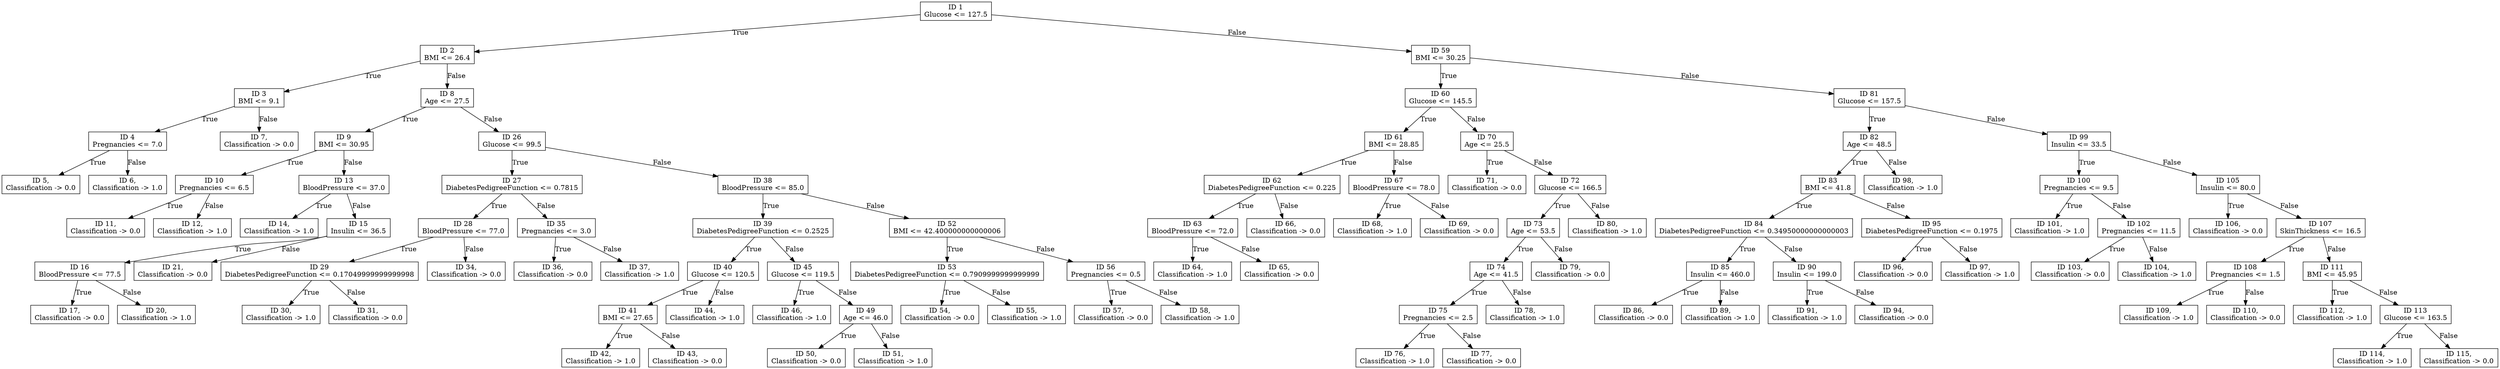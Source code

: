 digraph "Decision Tree" {
	node [shape=rectangle]
	"ID 1
Glucose <= 127.5
" -> "ID 2
BMI <= 26.4
" [label=True]
	"ID 1
Glucose <= 127.5
" -> "ID 59
BMI <= 30.25
" [label=False]
	"ID 2
BMI <= 26.4
" -> "ID 3
BMI <= 9.1
" [label=True]
	"ID 2
BMI <= 26.4
" -> "ID 8
Age <= 27.5
" [label=False]
	"ID 59
BMI <= 30.25
" -> "ID 60
Glucose <= 145.5
" [label=True]
	"ID 59
BMI <= 30.25
" -> "ID 81
Glucose <= 157.5
" [label=False]
	"ID 3
BMI <= 9.1
" -> "ID 4
Pregnancies <= 7.0
" [label=True]
	"ID 3
BMI <= 9.1
" -> "ID 7,
Classification -> 0.0
" [label=False]
	"ID 8
Age <= 27.5
" -> "ID 9
BMI <= 30.95
" [label=True]
	"ID 8
Age <= 27.5
" -> "ID 26
Glucose <= 99.5
" [label=False]
	"ID 60
Glucose <= 145.5
" -> "ID 61
BMI <= 28.85
" [label=True]
	"ID 60
Glucose <= 145.5
" -> "ID 70
Age <= 25.5
" [label=False]
	"ID 81
Glucose <= 157.5
" -> "ID 82
Age <= 48.5
" [label=True]
	"ID 81
Glucose <= 157.5
" -> "ID 99
Insulin <= 33.5
" [label=False]
	"ID 4
Pregnancies <= 7.0
" -> "ID 5,
Classification -> 0.0
" [label=True]
	"ID 4
Pregnancies <= 7.0
" -> "ID 6,
Classification -> 1.0
" [label=False]
	"ID 9
BMI <= 30.95
" -> "ID 10
Pregnancies <= 6.5
" [label=True]
	"ID 9
BMI <= 30.95
" -> "ID 13
BloodPressure <= 37.0
" [label=False]
	"ID 26
Glucose <= 99.5
" -> "ID 27
DiabetesPedigreeFunction <= 0.7815
" [label=True]
	"ID 26
Glucose <= 99.5
" -> "ID 38
BloodPressure <= 85.0
" [label=False]
	"ID 61
BMI <= 28.85
" -> "ID 62
DiabetesPedigreeFunction <= 0.225
" [label=True]
	"ID 61
BMI <= 28.85
" -> "ID 67
BloodPressure <= 78.0
" [label=False]
	"ID 70
Age <= 25.5
" -> "ID 71,
Classification -> 0.0
" [label=True]
	"ID 70
Age <= 25.5
" -> "ID 72
Glucose <= 166.5
" [label=False]
	"ID 82
Age <= 48.5
" -> "ID 83
BMI <= 41.8
" [label=True]
	"ID 82
Age <= 48.5
" -> "ID 98,
Classification -> 1.0
" [label=False]
	"ID 99
Insulin <= 33.5
" -> "ID 100
Pregnancies <= 9.5
" [label=True]
	"ID 99
Insulin <= 33.5
" -> "ID 105
Insulin <= 80.0
" [label=False]
	"ID 10
Pregnancies <= 6.5
" -> "ID 11,
Classification -> 0.0
" [label=True]
	"ID 10
Pregnancies <= 6.5
" -> "ID 12,
Classification -> 1.0
" [label=False]
	"ID 13
BloodPressure <= 37.0
" -> "ID 14,
Classification -> 1.0
" [label=True]
	"ID 13
BloodPressure <= 37.0
" -> "ID 15
Insulin <= 36.5
" [label=False]
	"ID 27
DiabetesPedigreeFunction <= 0.7815
" -> "ID 28
BloodPressure <= 77.0
" [label=True]
	"ID 27
DiabetesPedigreeFunction <= 0.7815
" -> "ID 35
Pregnancies <= 3.0
" [label=False]
	"ID 38
BloodPressure <= 85.0
" -> "ID 39
DiabetesPedigreeFunction <= 0.2525
" [label=True]
	"ID 38
BloodPressure <= 85.0
" -> "ID 52
BMI <= 42.400000000000006
" [label=False]
	"ID 62
DiabetesPedigreeFunction <= 0.225
" -> "ID 63
BloodPressure <= 72.0
" [label=True]
	"ID 62
DiabetesPedigreeFunction <= 0.225
" -> "ID 66,
Classification -> 0.0
" [label=False]
	"ID 67
BloodPressure <= 78.0
" -> "ID 68,
Classification -> 1.0
" [label=True]
	"ID 67
BloodPressure <= 78.0
" -> "ID 69,
Classification -> 0.0
" [label=False]
	"ID 72
Glucose <= 166.5
" -> "ID 73
Age <= 53.5
" [label=True]
	"ID 72
Glucose <= 166.5
" -> "ID 80,
Classification -> 1.0
" [label=False]
	"ID 83
BMI <= 41.8
" -> "ID 84
DiabetesPedigreeFunction <= 0.34950000000000003
" [label=True]
	"ID 83
BMI <= 41.8
" -> "ID 95
DiabetesPedigreeFunction <= 0.1975
" [label=False]
	"ID 100
Pregnancies <= 9.5
" -> "ID 101,
Classification -> 1.0
" [label=True]
	"ID 100
Pregnancies <= 9.5
" -> "ID 102
Pregnancies <= 11.5
" [label=False]
	"ID 105
Insulin <= 80.0
" -> "ID 106,
Classification -> 0.0
" [label=True]
	"ID 105
Insulin <= 80.0
" -> "ID 107
SkinThickness <= 16.5
" [label=False]
	"ID 15
Insulin <= 36.5
" -> "ID 16
BloodPressure <= 77.5
" [label=True]
	"ID 15
Insulin <= 36.5
" -> "ID 21,
Classification -> 0.0
" [label=False]
	"ID 28
BloodPressure <= 77.0
" -> "ID 29
DiabetesPedigreeFunction <= 0.17049999999999998
" [label=True]
	"ID 28
BloodPressure <= 77.0
" -> "ID 34,
Classification -> 0.0
" [label=False]
	"ID 35
Pregnancies <= 3.0
" -> "ID 36,
Classification -> 0.0
" [label=True]
	"ID 35
Pregnancies <= 3.0
" -> "ID 37,
Classification -> 1.0
" [label=False]
	"ID 39
DiabetesPedigreeFunction <= 0.2525
" -> "ID 40
Glucose <= 120.5
" [label=True]
	"ID 39
DiabetesPedigreeFunction <= 0.2525
" -> "ID 45
Glucose <= 119.5
" [label=False]
	"ID 52
BMI <= 42.400000000000006
" -> "ID 53
DiabetesPedigreeFunction <= 0.7909999999999999
" [label=True]
	"ID 52
BMI <= 42.400000000000006
" -> "ID 56
Pregnancies <= 0.5
" [label=False]
	"ID 63
BloodPressure <= 72.0
" -> "ID 64,
Classification -> 1.0
" [label=True]
	"ID 63
BloodPressure <= 72.0
" -> "ID 65,
Classification -> 0.0
" [label=False]
	"ID 73
Age <= 53.5
" -> "ID 74
Age <= 41.5
" [label=True]
	"ID 73
Age <= 53.5
" -> "ID 79,
Classification -> 0.0
" [label=False]
	"ID 84
DiabetesPedigreeFunction <= 0.34950000000000003
" -> "ID 85
Insulin <= 460.0
" [label=True]
	"ID 84
DiabetesPedigreeFunction <= 0.34950000000000003
" -> "ID 90
Insulin <= 199.0
" [label=False]
	"ID 95
DiabetesPedigreeFunction <= 0.1975
" -> "ID 96,
Classification -> 0.0
" [label=True]
	"ID 95
DiabetesPedigreeFunction <= 0.1975
" -> "ID 97,
Classification -> 1.0
" [label=False]
	"ID 102
Pregnancies <= 11.5
" -> "ID 103,
Classification -> 0.0
" [label=True]
	"ID 102
Pregnancies <= 11.5
" -> "ID 104,
Classification -> 1.0
" [label=False]
	"ID 107
SkinThickness <= 16.5
" -> "ID 108
Pregnancies <= 1.5
" [label=True]
	"ID 107
SkinThickness <= 16.5
" -> "ID 111
BMI <= 45.95
" [label=False]
	"ID 16
BloodPressure <= 77.5
" -> "ID 17,
Classification -> 0.0
" [label=True]
	"ID 16
BloodPressure <= 77.5
" -> "ID 20,
Classification -> 1.0
" [label=False]
	"ID 29
DiabetesPedigreeFunction <= 0.17049999999999998
" -> "ID 30,
Classification -> 1.0
" [label=True]
	"ID 29
DiabetesPedigreeFunction <= 0.17049999999999998
" -> "ID 31,
Classification -> 0.0
" [label=False]
	"ID 40
Glucose <= 120.5
" -> "ID 41
BMI <= 27.65
" [label=True]
	"ID 40
Glucose <= 120.5
" -> "ID 44,
Classification -> 1.0
" [label=False]
	"ID 45
Glucose <= 119.5
" -> "ID 46,
Classification -> 1.0
" [label=True]
	"ID 45
Glucose <= 119.5
" -> "ID 49
Age <= 46.0
" [label=False]
	"ID 53
DiabetesPedigreeFunction <= 0.7909999999999999
" -> "ID 54,
Classification -> 0.0
" [label=True]
	"ID 53
DiabetesPedigreeFunction <= 0.7909999999999999
" -> "ID 55,
Classification -> 1.0
" [label=False]
	"ID 56
Pregnancies <= 0.5
" -> "ID 57,
Classification -> 0.0
" [label=True]
	"ID 56
Pregnancies <= 0.5
" -> "ID 58,
Classification -> 1.0
" [label=False]
	"ID 74
Age <= 41.5
" -> "ID 75
Pregnancies <= 2.5
" [label=True]
	"ID 74
Age <= 41.5
" -> "ID 78,
Classification -> 1.0
" [label=False]
	"ID 85
Insulin <= 460.0
" -> "ID 86,
Classification -> 0.0
" [label=True]
	"ID 85
Insulin <= 460.0
" -> "ID 89,
Classification -> 1.0
" [label=False]
	"ID 90
Insulin <= 199.0
" -> "ID 91,
Classification -> 1.0
" [label=True]
	"ID 90
Insulin <= 199.0
" -> "ID 94,
Classification -> 0.0
" [label=False]
	"ID 108
Pregnancies <= 1.5
" -> "ID 109,
Classification -> 1.0
" [label=True]
	"ID 108
Pregnancies <= 1.5
" -> "ID 110,
Classification -> 0.0
" [label=False]
	"ID 111
BMI <= 45.95
" -> "ID 112,
Classification -> 1.0
" [label=True]
	"ID 111
BMI <= 45.95
" -> "ID 113
Glucose <= 163.5
" [label=False]
	"ID 41
BMI <= 27.65
" -> "ID 42,
Classification -> 1.0
" [label=True]
	"ID 41
BMI <= 27.65
" -> "ID 43,
Classification -> 0.0
" [label=False]
	"ID 49
Age <= 46.0
" -> "ID 50,
Classification -> 0.0
" [label=True]
	"ID 49
Age <= 46.0
" -> "ID 51,
Classification -> 1.0
" [label=False]
	"ID 75
Pregnancies <= 2.5
" -> "ID 76,
Classification -> 1.0
" [label=True]
	"ID 75
Pregnancies <= 2.5
" -> "ID 77,
Classification -> 0.0
" [label=False]
	"ID 113
Glucose <= 163.5
" -> "ID 114,
Classification -> 1.0
" [label=True]
	"ID 113
Glucose <= 163.5
" -> "ID 115,
Classification -> 0.0
" [label=False]
}
